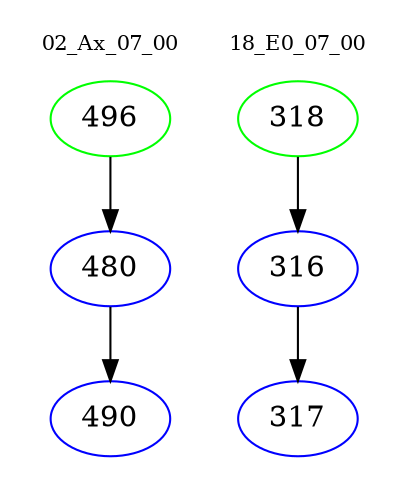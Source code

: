 digraph{
subgraph cluster_0 {
color = white
label = "02_Ax_07_00";
fontsize=10;
T0_496 [label="496", color="green"]
T0_496 -> T0_480 [color="black"]
T0_480 [label="480", color="blue"]
T0_480 -> T0_490 [color="black"]
T0_490 [label="490", color="blue"]
}
subgraph cluster_1 {
color = white
label = "18_E0_07_00";
fontsize=10;
T1_318 [label="318", color="green"]
T1_318 -> T1_316 [color="black"]
T1_316 [label="316", color="blue"]
T1_316 -> T1_317 [color="black"]
T1_317 [label="317", color="blue"]
}
}
